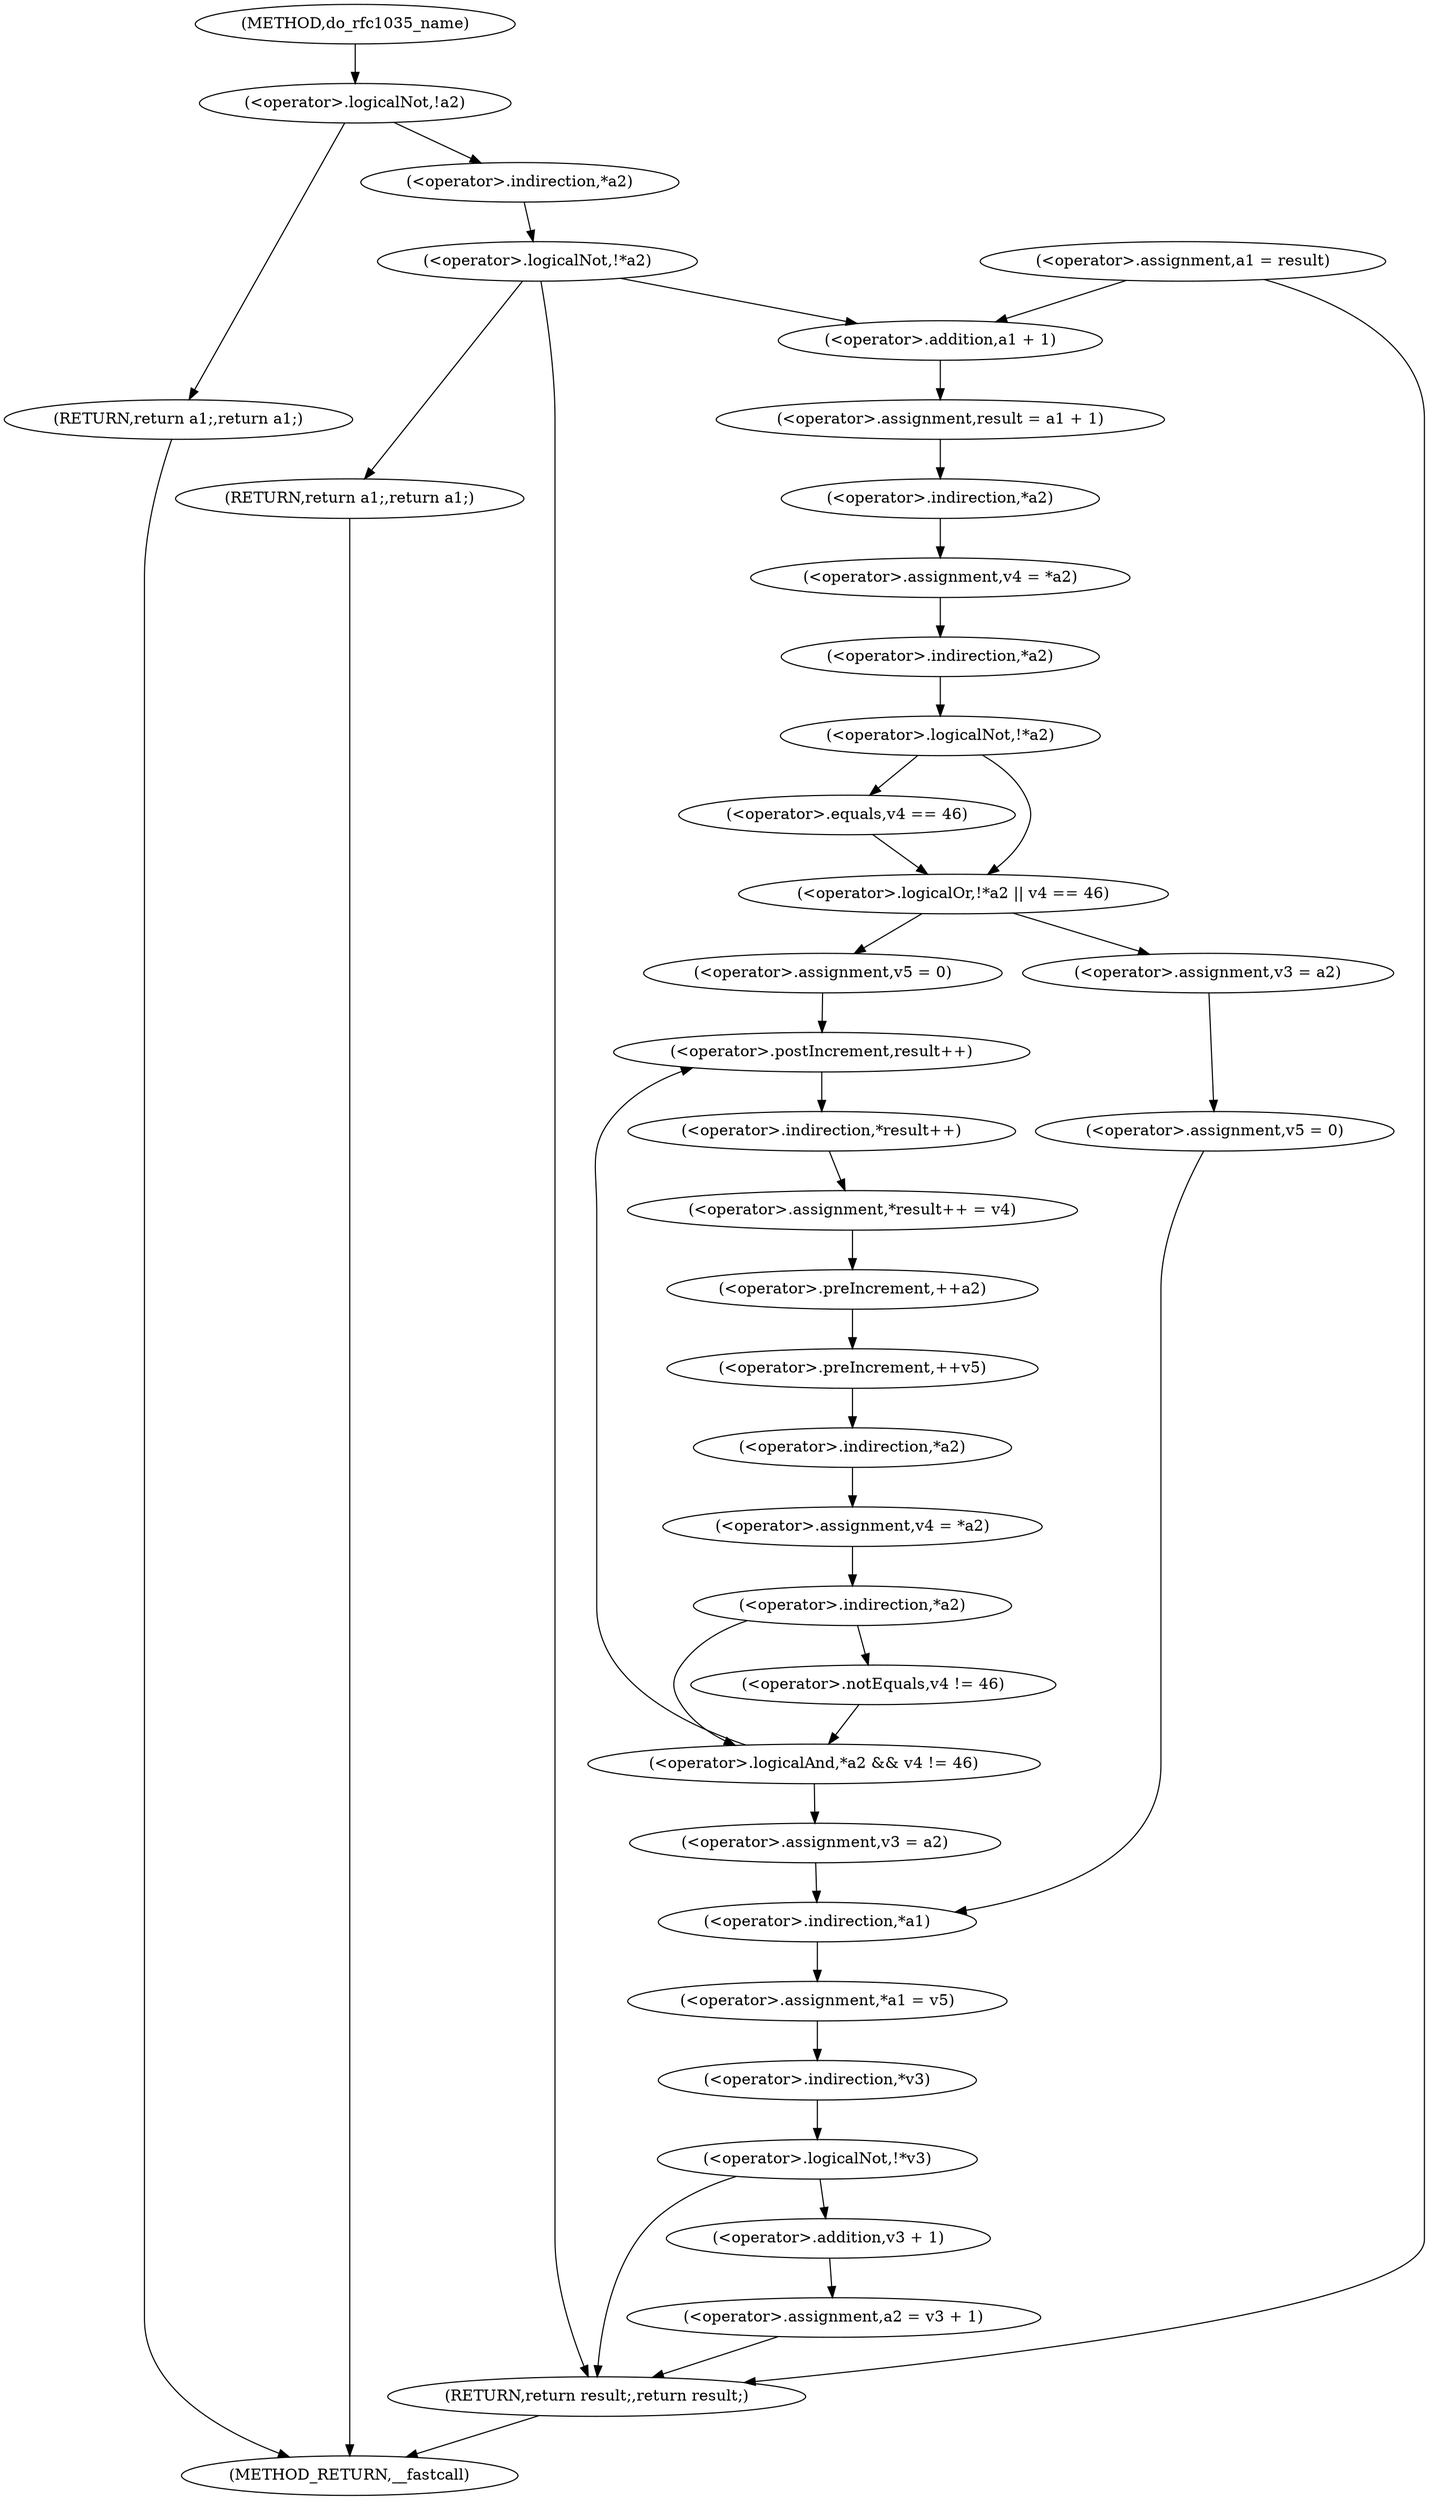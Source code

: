 digraph do_rfc1035_name {  
"1000114" [label = "(<operator>.logicalNot,!a2)" ]
"1000116" [label = "(RETURN,return a1;,return a1;)" ]
"1000119" [label = "(<operator>.logicalNot,!*a2)" ]
"1000120" [label = "(<operator>.indirection,*a2)" ]
"1000122" [label = "(RETURN,return a1;,return a1;)" ]
"1000127" [label = "(<operator>.assignment,result = a1 + 1)" ]
"1000129" [label = "(<operator>.addition,a1 + 1)" ]
"1000132" [label = "(<operator>.assignment,v4 = *a2)" ]
"1000134" [label = "(<operator>.indirection,*a2)" ]
"1000137" [label = "(<operator>.logicalOr,!*a2 || v4 == 46)" ]
"1000138" [label = "(<operator>.logicalNot,!*a2)" ]
"1000139" [label = "(<operator>.indirection,*a2)" ]
"1000141" [label = "(<operator>.equals,v4 == 46)" ]
"1000145" [label = "(<operator>.assignment,v3 = a2)" ]
"1000148" [label = "(<operator>.assignment,v5 = 0)" ]
"1000153" [label = "(<operator>.assignment,v5 = 0)" ]
"1000158" [label = "(<operator>.assignment,*result++ = v4)" ]
"1000159" [label = "(<operator>.indirection,*result++)" ]
"1000160" [label = "(<operator>.postIncrement,result++)" ]
"1000163" [label = "(<operator>.preIncrement,++a2)" ]
"1000165" [label = "(<operator>.preIncrement,++v5)" ]
"1000167" [label = "(<operator>.assignment,v4 = *a2)" ]
"1000169" [label = "(<operator>.indirection,*a2)" ]
"1000171" [label = "(<operator>.logicalAnd,*a2 && v4 != 46)" ]
"1000172" [label = "(<operator>.indirection,*a2)" ]
"1000174" [label = "(<operator>.notEquals,v4 != 46)" ]
"1000177" [label = "(<operator>.assignment,v3 = a2)" ]
"1000180" [label = "(<operator>.assignment,*a1 = v5)" ]
"1000181" [label = "(<operator>.indirection,*a1)" ]
"1000185" [label = "(<operator>.logicalNot,!*v3)" ]
"1000186" [label = "(<operator>.indirection,*v3)" ]
"1000189" [label = "(<operator>.assignment,a2 = v3 + 1)" ]
"1000191" [label = "(<operator>.addition,v3 + 1)" ]
"1000195" [label = "(<operator>.assignment,a1 = result)" ]
"1000198" [label = "(RETURN,return result;,return result;)" ]
"1000105" [label = "(METHOD,do_rfc1035_name)" ]
"1000200" [label = "(METHOD_RETURN,__fastcall)" ]
  "1000114" -> "1000116" 
  "1000114" -> "1000120" 
  "1000116" -> "1000200" 
  "1000119" -> "1000122" 
  "1000119" -> "1000129" 
  "1000119" -> "1000198" 
  "1000120" -> "1000119" 
  "1000122" -> "1000200" 
  "1000127" -> "1000134" 
  "1000129" -> "1000127" 
  "1000132" -> "1000139" 
  "1000134" -> "1000132" 
  "1000137" -> "1000145" 
  "1000137" -> "1000153" 
  "1000138" -> "1000137" 
  "1000138" -> "1000141" 
  "1000139" -> "1000138" 
  "1000141" -> "1000137" 
  "1000145" -> "1000148" 
  "1000148" -> "1000181" 
  "1000153" -> "1000160" 
  "1000158" -> "1000163" 
  "1000159" -> "1000158" 
  "1000160" -> "1000159" 
  "1000163" -> "1000165" 
  "1000165" -> "1000169" 
  "1000167" -> "1000172" 
  "1000169" -> "1000167" 
  "1000171" -> "1000160" 
  "1000171" -> "1000177" 
  "1000172" -> "1000171" 
  "1000172" -> "1000174" 
  "1000174" -> "1000171" 
  "1000177" -> "1000181" 
  "1000180" -> "1000186" 
  "1000181" -> "1000180" 
  "1000185" -> "1000198" 
  "1000185" -> "1000191" 
  "1000186" -> "1000185" 
  "1000189" -> "1000198" 
  "1000191" -> "1000189" 
  "1000195" -> "1000129" 
  "1000195" -> "1000198" 
  "1000198" -> "1000200" 
  "1000105" -> "1000114" 
}
